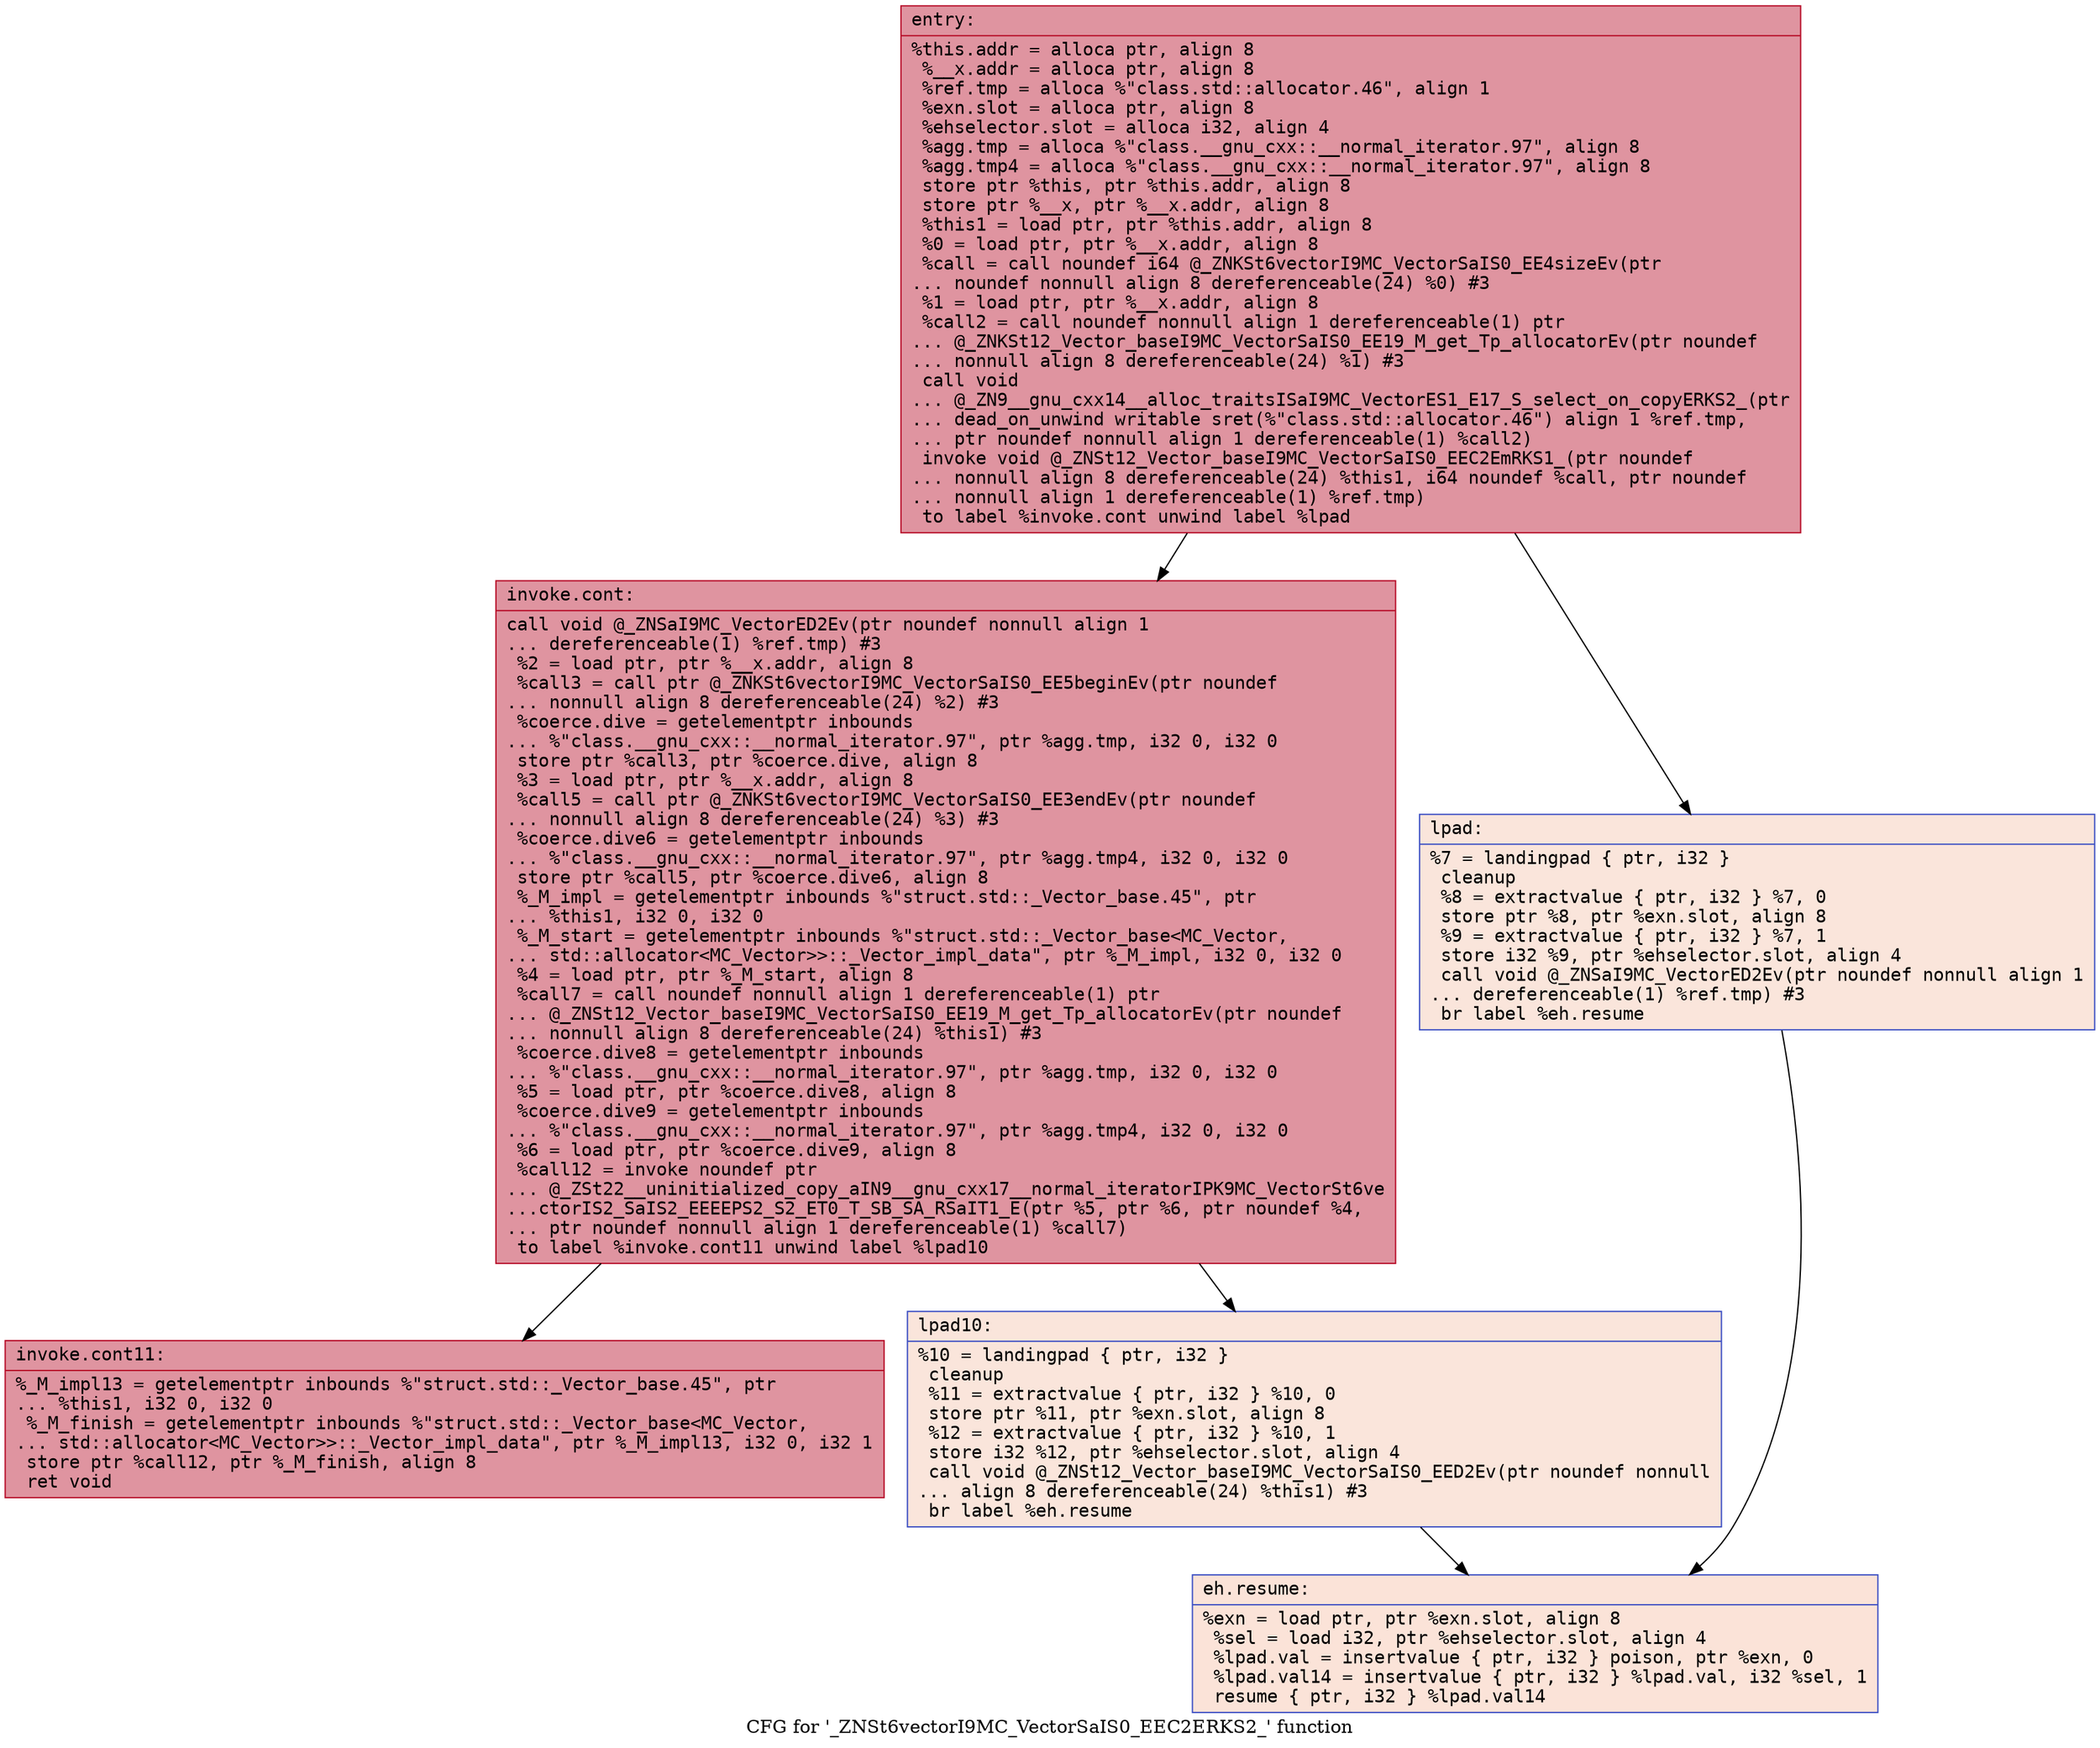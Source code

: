 digraph "CFG for '_ZNSt6vectorI9MC_VectorSaIS0_EEC2ERKS2_' function" {
	label="CFG for '_ZNSt6vectorI9MC_VectorSaIS0_EEC2ERKS2_' function";

	Node0x55dab4798720 [shape=record,color="#b70d28ff", style=filled, fillcolor="#b70d2870" fontname="Courier",label="{entry:\l|  %this.addr = alloca ptr, align 8\l  %__x.addr = alloca ptr, align 8\l  %ref.tmp = alloca %\"class.std::allocator.46\", align 1\l  %exn.slot = alloca ptr, align 8\l  %ehselector.slot = alloca i32, align 4\l  %agg.tmp = alloca %\"class.__gnu_cxx::__normal_iterator.97\", align 8\l  %agg.tmp4 = alloca %\"class.__gnu_cxx::__normal_iterator.97\", align 8\l  store ptr %this, ptr %this.addr, align 8\l  store ptr %__x, ptr %__x.addr, align 8\l  %this1 = load ptr, ptr %this.addr, align 8\l  %0 = load ptr, ptr %__x.addr, align 8\l  %call = call noundef i64 @_ZNKSt6vectorI9MC_VectorSaIS0_EE4sizeEv(ptr\l... noundef nonnull align 8 dereferenceable(24) %0) #3\l  %1 = load ptr, ptr %__x.addr, align 8\l  %call2 = call noundef nonnull align 1 dereferenceable(1) ptr\l... @_ZNKSt12_Vector_baseI9MC_VectorSaIS0_EE19_M_get_Tp_allocatorEv(ptr noundef\l... nonnull align 8 dereferenceable(24) %1) #3\l  call void\l... @_ZN9__gnu_cxx14__alloc_traitsISaI9MC_VectorES1_E17_S_select_on_copyERKS2_(ptr\l... dead_on_unwind writable sret(%\"class.std::allocator.46\") align 1 %ref.tmp,\l... ptr noundef nonnull align 1 dereferenceable(1) %call2)\l  invoke void @_ZNSt12_Vector_baseI9MC_VectorSaIS0_EEC2EmRKS1_(ptr noundef\l... nonnull align 8 dereferenceable(24) %this1, i64 noundef %call, ptr noundef\l... nonnull align 1 dereferenceable(1) %ref.tmp)\l          to label %invoke.cont unwind label %lpad\l}"];
	Node0x55dab4798720 -> Node0x55dab4799420[tooltip="entry -> invoke.cont\nProbability 100.00%" ];
	Node0x55dab4798720 -> Node0x55dab4799470[tooltip="entry -> lpad\nProbability 0.00%" ];
	Node0x55dab4799420 [shape=record,color="#b70d28ff", style=filled, fillcolor="#b70d2870" fontname="Courier",label="{invoke.cont:\l|  call void @_ZNSaI9MC_VectorED2Ev(ptr noundef nonnull align 1\l... dereferenceable(1) %ref.tmp) #3\l  %2 = load ptr, ptr %__x.addr, align 8\l  %call3 = call ptr @_ZNKSt6vectorI9MC_VectorSaIS0_EE5beginEv(ptr noundef\l... nonnull align 8 dereferenceable(24) %2) #3\l  %coerce.dive = getelementptr inbounds\l... %\"class.__gnu_cxx::__normal_iterator.97\", ptr %agg.tmp, i32 0, i32 0\l  store ptr %call3, ptr %coerce.dive, align 8\l  %3 = load ptr, ptr %__x.addr, align 8\l  %call5 = call ptr @_ZNKSt6vectorI9MC_VectorSaIS0_EE3endEv(ptr noundef\l... nonnull align 8 dereferenceable(24) %3) #3\l  %coerce.dive6 = getelementptr inbounds\l... %\"class.__gnu_cxx::__normal_iterator.97\", ptr %agg.tmp4, i32 0, i32 0\l  store ptr %call5, ptr %coerce.dive6, align 8\l  %_M_impl = getelementptr inbounds %\"struct.std::_Vector_base.45\", ptr\l... %this1, i32 0, i32 0\l  %_M_start = getelementptr inbounds %\"struct.std::_Vector_base\<MC_Vector,\l... std::allocator\<MC_Vector\>\>::_Vector_impl_data\", ptr %_M_impl, i32 0, i32 0\l  %4 = load ptr, ptr %_M_start, align 8\l  %call7 = call noundef nonnull align 1 dereferenceable(1) ptr\l... @_ZNSt12_Vector_baseI9MC_VectorSaIS0_EE19_M_get_Tp_allocatorEv(ptr noundef\l... nonnull align 8 dereferenceable(24) %this1) #3\l  %coerce.dive8 = getelementptr inbounds\l... %\"class.__gnu_cxx::__normal_iterator.97\", ptr %agg.tmp, i32 0, i32 0\l  %5 = load ptr, ptr %coerce.dive8, align 8\l  %coerce.dive9 = getelementptr inbounds\l... %\"class.__gnu_cxx::__normal_iterator.97\", ptr %agg.tmp4, i32 0, i32 0\l  %6 = load ptr, ptr %coerce.dive9, align 8\l  %call12 = invoke noundef ptr\l... @_ZSt22__uninitialized_copy_aIN9__gnu_cxx17__normal_iteratorIPK9MC_VectorSt6ve\l...ctorIS2_SaIS2_EEEEPS2_S2_ET0_T_SB_SA_RSaIT1_E(ptr %5, ptr %6, ptr noundef %4,\l... ptr noundef nonnull align 1 dereferenceable(1) %call7)\l          to label %invoke.cont11 unwind label %lpad10\l}"];
	Node0x55dab4799420 -> Node0x55dab479a360[tooltip="invoke.cont -> invoke.cont11\nProbability 100.00%" ];
	Node0x55dab4799420 -> Node0x55dab4799160[tooltip="invoke.cont -> lpad10\nProbability 0.00%" ];
	Node0x55dab479a360 [shape=record,color="#b70d28ff", style=filled, fillcolor="#b70d2870" fontname="Courier",label="{invoke.cont11:\l|  %_M_impl13 = getelementptr inbounds %\"struct.std::_Vector_base.45\", ptr\l... %this1, i32 0, i32 0\l  %_M_finish = getelementptr inbounds %\"struct.std::_Vector_base\<MC_Vector,\l... std::allocator\<MC_Vector\>\>::_Vector_impl_data\", ptr %_M_impl13, i32 0, i32 1\l  store ptr %call12, ptr %_M_finish, align 8\l  ret void\l}"];
	Node0x55dab4799470 [shape=record,color="#3d50c3ff", style=filled, fillcolor="#f4c5ad70" fontname="Courier",label="{lpad:\l|  %7 = landingpad \{ ptr, i32 \}\l          cleanup\l  %8 = extractvalue \{ ptr, i32 \} %7, 0\l  store ptr %8, ptr %exn.slot, align 8\l  %9 = extractvalue \{ ptr, i32 \} %7, 1\l  store i32 %9, ptr %ehselector.slot, align 4\l  call void @_ZNSaI9MC_VectorED2Ev(ptr noundef nonnull align 1\l... dereferenceable(1) %ref.tmp) #3\l  br label %eh.resume\l}"];
	Node0x55dab4799470 -> Node0x55dab479b5d0[tooltip="lpad -> eh.resume\nProbability 100.00%" ];
	Node0x55dab4799160 [shape=record,color="#3d50c3ff", style=filled, fillcolor="#f4c5ad70" fontname="Courier",label="{lpad10:\l|  %10 = landingpad \{ ptr, i32 \}\l          cleanup\l  %11 = extractvalue \{ ptr, i32 \} %10, 0\l  store ptr %11, ptr %exn.slot, align 8\l  %12 = extractvalue \{ ptr, i32 \} %10, 1\l  store i32 %12, ptr %ehselector.slot, align 4\l  call void @_ZNSt12_Vector_baseI9MC_VectorSaIS0_EED2Ev(ptr noundef nonnull\l... align 8 dereferenceable(24) %this1) #3\l  br label %eh.resume\l}"];
	Node0x55dab4799160 -> Node0x55dab479b5d0[tooltip="lpad10 -> eh.resume\nProbability 100.00%" ];
	Node0x55dab479b5d0 [shape=record,color="#3d50c3ff", style=filled, fillcolor="#f6bfa670" fontname="Courier",label="{eh.resume:\l|  %exn = load ptr, ptr %exn.slot, align 8\l  %sel = load i32, ptr %ehselector.slot, align 4\l  %lpad.val = insertvalue \{ ptr, i32 \} poison, ptr %exn, 0\l  %lpad.val14 = insertvalue \{ ptr, i32 \} %lpad.val, i32 %sel, 1\l  resume \{ ptr, i32 \} %lpad.val14\l}"];
}
